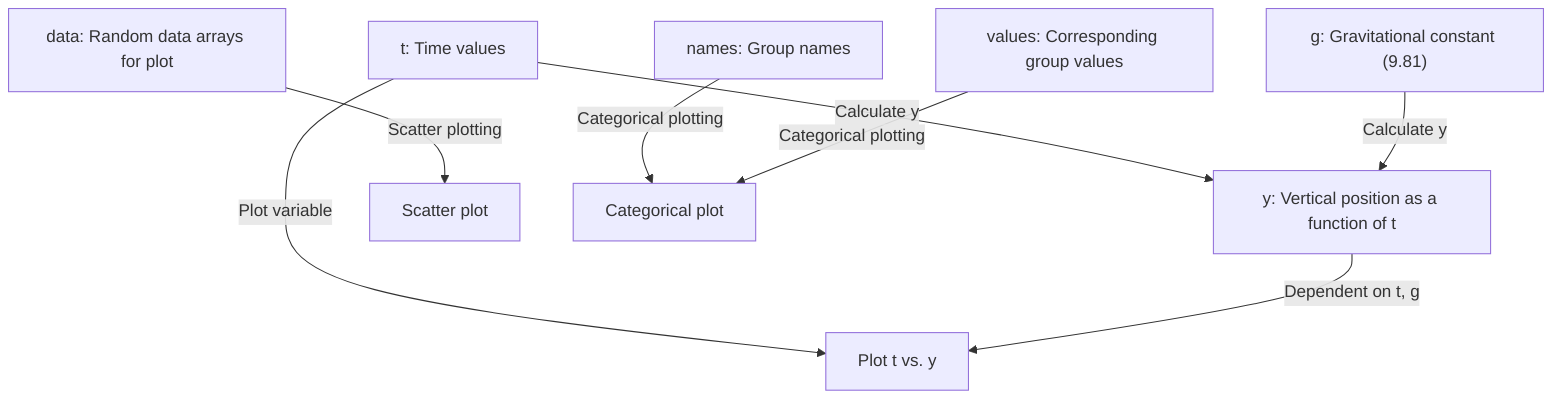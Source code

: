 %% Mermaid.js Diagram of Jupyter Notebook Workflow
%% This diagram represents the data flow and relationships between variables

flowchart TD
    %% Time Variable
    t["t: Time values"] -->|"Calculate y"| y
    t -->|"Plot variable"| PI["Plot t vs. y"]
    
    %% Gravitational Constant
    g["g: Gravitational constant (9.81)"] -->|"Calculate y"| y
    
    %% Vertical Position
    y["y: Vertical position as a function of t"] -->|"Dependent on t, g"| PI["Plot t vs. y"]

    %% Random Data
    data["data: Random data arrays for plot"] -->|"Scatter plotting"| SP["Scatter plot"]

    %% Group Names and Values for Categorical Plotting
    names["names: Group names"] -->|"Categorical plotting"| CP["Categorical plot"]
    values["values: Corresponding group values"] -->|"Categorical plotting"| CP